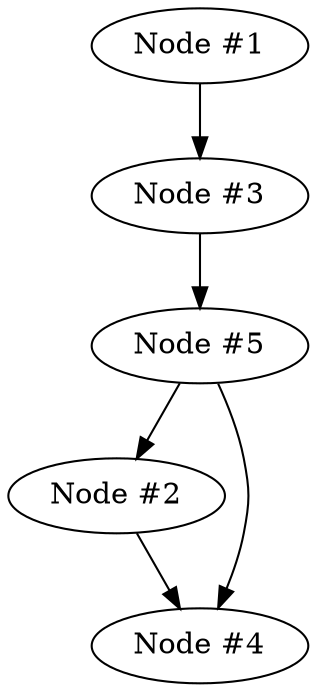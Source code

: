 digraph prova{
	"Node #1" -> "Node #3";
	"Node #3" -> "Node #5";
	"Node #5" -> "Node #2";
	"Node #5" -> "Node #4";
	"Node #2" -> "Node #4";
}